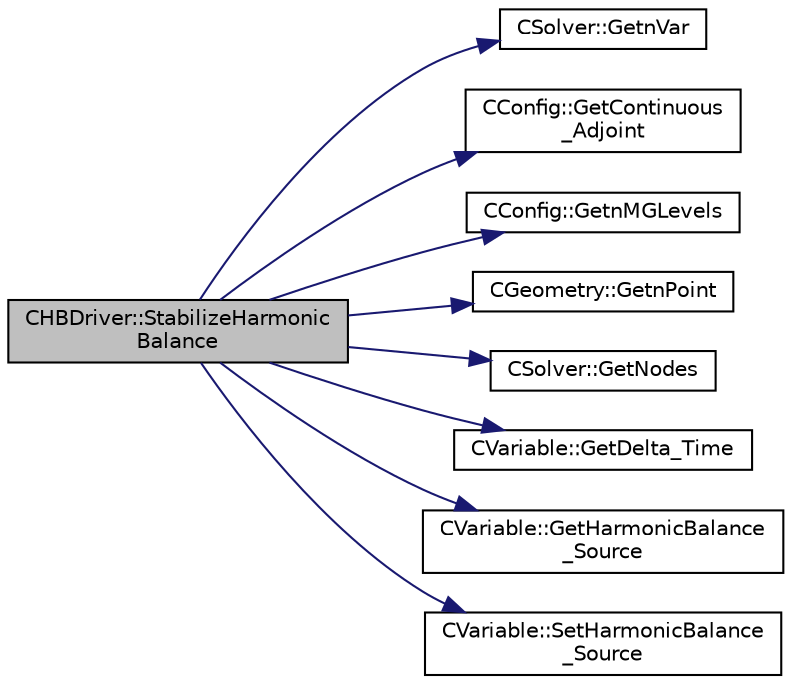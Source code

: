 digraph "CHBDriver::StabilizeHarmonicBalance"
{
  edge [fontname="Helvetica",fontsize="10",labelfontname="Helvetica",labelfontsize="10"];
  node [fontname="Helvetica",fontsize="10",shape=record];
  rankdir="LR";
  Node385 [label="CHBDriver::StabilizeHarmonic\lBalance",height=0.2,width=0.4,color="black", fillcolor="grey75", style="filled", fontcolor="black"];
  Node385 -> Node386 [color="midnightblue",fontsize="10",style="solid",fontname="Helvetica"];
  Node386 [label="CSolver::GetnVar",height=0.2,width=0.4,color="black", fillcolor="white", style="filled",URL="$class_c_solver.html#a65c22046b0cf1938ba22648912d04680",tooltip="Get the number of variables of the problem. "];
  Node385 -> Node387 [color="midnightblue",fontsize="10",style="solid",fontname="Helvetica"];
  Node387 [label="CConfig::GetContinuous\l_Adjoint",height=0.2,width=0.4,color="black", fillcolor="white", style="filled",URL="$class_c_config.html#a2917fd8eeb6a8bf275a3fc351aac2a5e",tooltip="Determines if problem is adjoint. "];
  Node385 -> Node388 [color="midnightblue",fontsize="10",style="solid",fontname="Helvetica"];
  Node388 [label="CConfig::GetnMGLevels",height=0.2,width=0.4,color="black", fillcolor="white", style="filled",URL="$class_c_config.html#aea7f78497a5cd863bd065391232329fd",tooltip="Get the number of multigrid levels. "];
  Node385 -> Node389 [color="midnightblue",fontsize="10",style="solid",fontname="Helvetica"];
  Node389 [label="CGeometry::GetnPoint",height=0.2,width=0.4,color="black", fillcolor="white", style="filled",URL="$class_c_geometry.html#aa68b666b38f4d2c7021736ae86940f44",tooltip="Get number of points. "];
  Node385 -> Node390 [color="midnightblue",fontsize="10",style="solid",fontname="Helvetica"];
  Node390 [label="CSolver::GetNodes",height=0.2,width=0.4,color="black", fillcolor="white", style="filled",URL="$class_c_solver.html#af3198e52a2ea377bb765647b5e697197",tooltip="Allow outside access to the nodes of the solver, containing conservatives, primitives, etc. "];
  Node385 -> Node391 [color="midnightblue",fontsize="10",style="solid",fontname="Helvetica"];
  Node391 [label="CVariable::GetDelta_Time",height=0.2,width=0.4,color="black", fillcolor="white", style="filled",URL="$class_c_variable.html#aef3ea2cd0a87d55835bb2bd332678489",tooltip="Get the value of the time step. "];
  Node385 -> Node392 [color="midnightblue",fontsize="10",style="solid",fontname="Helvetica"];
  Node392 [label="CVariable::GetHarmonicBalance\l_Source",height=0.2,width=0.4,color="black", fillcolor="white", style="filled",URL="$class_c_variable.html#a548ab0e7b7d53639fbc341c6bc3511aa",tooltip="A virtual member. "];
  Node385 -> Node393 [color="midnightblue",fontsize="10",style="solid",fontname="Helvetica"];
  Node393 [label="CVariable::SetHarmonicBalance\l_Source",height=0.2,width=0.4,color="black", fillcolor="white", style="filled",URL="$class_c_variable.html#a32f8e46b568024361ef0257e6e0103fb",tooltip="A virtual member. "];
}
